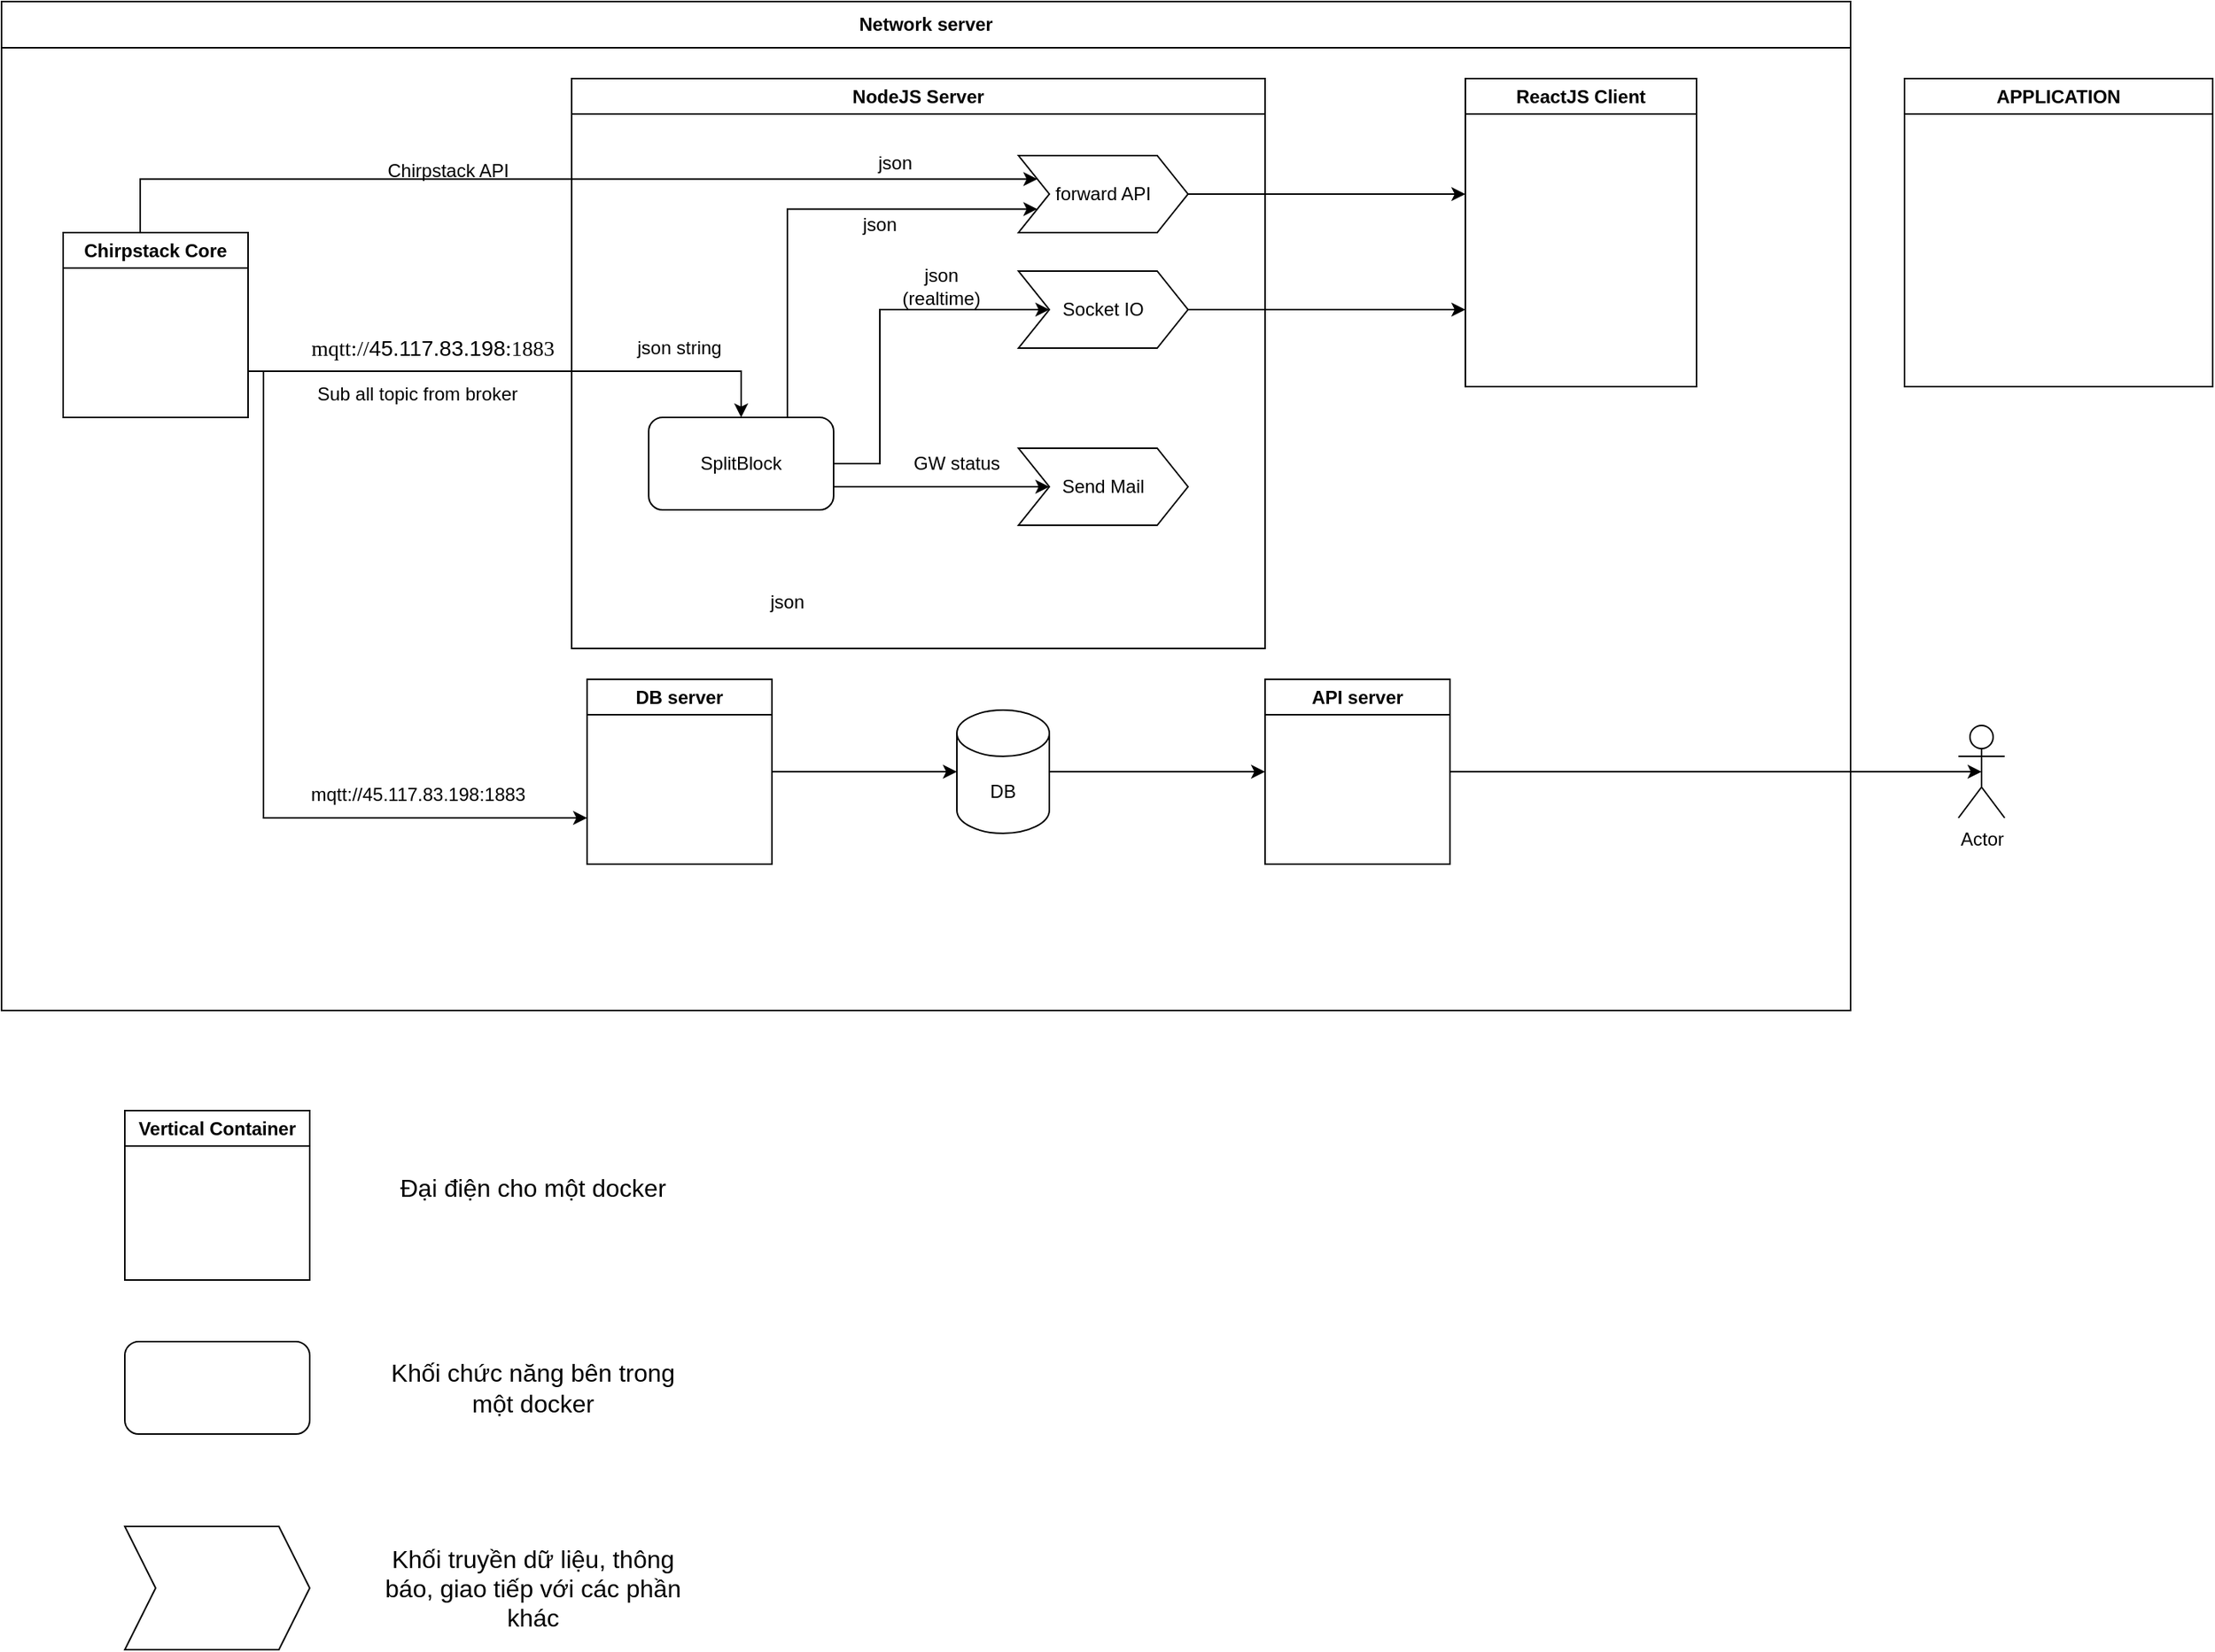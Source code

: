 <mxfile version="21.8.2" type="device">
  <diagram id="YKamyLihzdeygkNVfL7c" name="Page-1">
    <mxGraphModel dx="2643" dy="995" grid="1" gridSize="10" guides="1" tooltips="1" connect="1" arrows="1" fold="1" page="1" pageScale="1" pageWidth="850" pageHeight="1100" math="0" shadow="0">
      <root>
        <mxCell id="0" />
        <mxCell id="1" parent="0" />
        <mxCell id="2emBGJzmlN7qRdqkLx4S-1" value="Network server" style="swimlane;whiteSpace=wrap;html=1;startSize=30;" parent="1" vertex="1">
          <mxGeometry x="-160" y="160" width="1200" height="655" as="geometry" />
        </mxCell>
        <mxCell id="2emBGJzmlN7qRdqkLx4S-4" value="NodeJS Server" style="swimlane;whiteSpace=wrap;html=1;startSize=23;" parent="2emBGJzmlN7qRdqkLx4S-1" vertex="1">
          <mxGeometry x="370" y="50" width="450" height="370" as="geometry" />
        </mxCell>
        <mxCell id="2emBGJzmlN7qRdqkLx4S-10" style="edgeStyle=orthogonalEdgeStyle;rounded=0;orthogonalLoop=1;jettySize=auto;html=1;exitX=1;exitY=0.5;exitDx=0;exitDy=0;" parent="2emBGJzmlN7qRdqkLx4S-4" source="2emBGJzmlN7qRdqkLx4S-9" edge="1">
          <mxGeometry relative="1" as="geometry">
            <mxPoint x="580" y="75" as="targetPoint" />
          </mxGeometry>
        </mxCell>
        <mxCell id="2emBGJzmlN7qRdqkLx4S-9" value="forward API" style="shape=step;perimeter=stepPerimeter;whiteSpace=wrap;html=1;fixedSize=1;" parent="2emBGJzmlN7qRdqkLx4S-4" vertex="1">
          <mxGeometry x="290" y="50" width="110" height="50" as="geometry" />
        </mxCell>
        <mxCell id="omRhHb_NsxeCEJHoTCvg-2" style="edgeStyle=orthogonalEdgeStyle;rounded=0;orthogonalLoop=1;jettySize=auto;html=1;exitX=0.75;exitY=0;exitDx=0;exitDy=0;entryX=0;entryY=0.75;entryDx=0;entryDy=0;" parent="2emBGJzmlN7qRdqkLx4S-4" source="PWiSnrERmC7b8iS0QL00-4" target="2emBGJzmlN7qRdqkLx4S-9" edge="1">
          <mxGeometry relative="1" as="geometry">
            <Array as="points">
              <mxPoint x="140" y="85" />
            </Array>
          </mxGeometry>
        </mxCell>
        <mxCell id="omRhHb_NsxeCEJHoTCvg-5" style="edgeStyle=orthogonalEdgeStyle;rounded=0;orthogonalLoop=1;jettySize=auto;html=1;exitX=1;exitY=0.5;exitDx=0;exitDy=0;entryX=0;entryY=0.5;entryDx=0;entryDy=0;" parent="2emBGJzmlN7qRdqkLx4S-4" source="PWiSnrERmC7b8iS0QL00-4" target="omRhHb_NsxeCEJHoTCvg-4" edge="1">
          <mxGeometry relative="1" as="geometry">
            <Array as="points">
              <mxPoint x="200" y="250" />
              <mxPoint x="200" y="150" />
            </Array>
          </mxGeometry>
        </mxCell>
        <mxCell id="omRhHb_NsxeCEJHoTCvg-8" style="edgeStyle=orthogonalEdgeStyle;rounded=0;orthogonalLoop=1;jettySize=auto;html=1;exitX=1;exitY=0.75;exitDx=0;exitDy=0;entryX=0;entryY=0.5;entryDx=0;entryDy=0;" parent="2emBGJzmlN7qRdqkLx4S-4" source="PWiSnrERmC7b8iS0QL00-4" target="omRhHb_NsxeCEJHoTCvg-7" edge="1">
          <mxGeometry relative="1" as="geometry" />
        </mxCell>
        <mxCell id="PWiSnrERmC7b8iS0QL00-4" value="SplitBlock" style="rounded=1;whiteSpace=wrap;html=1;" parent="2emBGJzmlN7qRdqkLx4S-4" vertex="1">
          <mxGeometry x="50" y="220" width="120" height="60" as="geometry" />
        </mxCell>
        <mxCell id="omRhHb_NsxeCEJHoTCvg-4" value="Socket IO" style="shape=step;perimeter=stepPerimeter;whiteSpace=wrap;html=1;fixedSize=1;" parent="2emBGJzmlN7qRdqkLx4S-4" vertex="1">
          <mxGeometry x="290" y="125" width="110" height="50" as="geometry" />
        </mxCell>
        <mxCell id="omRhHb_NsxeCEJHoTCvg-7" value="Send Mail" style="shape=step;perimeter=stepPerimeter;whiteSpace=wrap;html=1;fixedSize=1;" parent="2emBGJzmlN7qRdqkLx4S-4" vertex="1">
          <mxGeometry x="290" y="240" width="110" height="50" as="geometry" />
        </mxCell>
        <mxCell id="omRhHb_NsxeCEJHoTCvg-10" value="json" style="text;html=1;strokeColor=none;fillColor=none;align=center;verticalAlign=middle;whiteSpace=wrap;rounded=0;" parent="2emBGJzmlN7qRdqkLx4S-4" vertex="1">
          <mxGeometry x="110" y="325" width="60" height="30" as="geometry" />
        </mxCell>
        <mxCell id="omRhHb_NsxeCEJHoTCvg-14" value="GW status" style="text;html=1;strokeColor=none;fillColor=none;align=center;verticalAlign=middle;whiteSpace=wrap;rounded=0;" parent="2emBGJzmlN7qRdqkLx4S-4" vertex="1">
          <mxGeometry x="220" y="235" width="60" height="30" as="geometry" />
        </mxCell>
        <mxCell id="omRhHb_NsxeCEJHoTCvg-15" value="json (realtime)" style="text;html=1;strokeColor=none;fillColor=none;align=center;verticalAlign=middle;whiteSpace=wrap;rounded=0;" parent="2emBGJzmlN7qRdqkLx4S-4" vertex="1">
          <mxGeometry x="210" y="120" width="60" height="30" as="geometry" />
        </mxCell>
        <mxCell id="omRhHb_NsxeCEJHoTCvg-16" value="json" style="text;html=1;strokeColor=none;fillColor=none;align=center;verticalAlign=middle;whiteSpace=wrap;rounded=0;" parent="2emBGJzmlN7qRdqkLx4S-4" vertex="1">
          <mxGeometry x="180" y="40" width="60" height="30" as="geometry" />
        </mxCell>
        <mxCell id="omRhHb_NsxeCEJHoTCvg-17" value="json" style="text;html=1;strokeColor=none;fillColor=none;align=center;verticalAlign=middle;whiteSpace=wrap;rounded=0;" parent="2emBGJzmlN7qRdqkLx4S-4" vertex="1">
          <mxGeometry x="170" y="80" width="60" height="30" as="geometry" />
        </mxCell>
        <mxCell id="omRhHb_NsxeCEJHoTCvg-18" value="json string" style="text;html=1;strokeColor=none;fillColor=none;align=center;verticalAlign=middle;whiteSpace=wrap;rounded=0;" parent="2emBGJzmlN7qRdqkLx4S-4" vertex="1">
          <mxGeometry x="40" y="160" width="60" height="30" as="geometry" />
        </mxCell>
        <mxCell id="2emBGJzmlN7qRdqkLx4S-23" style="edgeStyle=orthogonalEdgeStyle;rounded=0;orthogonalLoop=1;jettySize=auto;html=1;exitX=1;exitY=0.5;exitDx=0;exitDy=0;exitPerimeter=0;entryX=0;entryY=0.5;entryDx=0;entryDy=0;" parent="2emBGJzmlN7qRdqkLx4S-1" source="2emBGJzmlN7qRdqkLx4S-5" target="fAnWGSz6YnTBAP18Nboc-1" edge="1">
          <mxGeometry relative="1" as="geometry">
            <mxPoint x="765" y="500" as="targetPoint" />
          </mxGeometry>
        </mxCell>
        <mxCell id="2emBGJzmlN7qRdqkLx4S-5" value="DB" style="shape=cylinder3;whiteSpace=wrap;html=1;boundedLbl=1;backgroundOutline=1;size=15;" parent="2emBGJzmlN7qRdqkLx4S-1" vertex="1">
          <mxGeometry x="620" y="460" width="60" height="80" as="geometry" />
        </mxCell>
        <mxCell id="2emBGJzmlN7qRdqkLx4S-8" value="ReactJS Client" style="swimlane;whiteSpace=wrap;html=1;" parent="2emBGJzmlN7qRdqkLx4S-1" vertex="1">
          <mxGeometry x="950" y="50" width="150" height="200" as="geometry" />
        </mxCell>
        <mxCell id="omRhHb_NsxeCEJHoTCvg-6" style="edgeStyle=orthogonalEdgeStyle;rounded=0;orthogonalLoop=1;jettySize=auto;html=1;exitX=1;exitY=0.5;exitDx=0;exitDy=0;entryX=0;entryY=0.75;entryDx=0;entryDy=0;" parent="2emBGJzmlN7qRdqkLx4S-1" source="omRhHb_NsxeCEJHoTCvg-4" target="2emBGJzmlN7qRdqkLx4S-8" edge="1">
          <mxGeometry relative="1" as="geometry" />
        </mxCell>
        <mxCell id="fAnWGSz6YnTBAP18Nboc-1" value="API server" style="swimlane;whiteSpace=wrap;html=1;" vertex="1" parent="2emBGJzmlN7qRdqkLx4S-1">
          <mxGeometry x="820" y="440" width="120" height="120" as="geometry" />
        </mxCell>
        <mxCell id="fAnWGSz6YnTBAP18Nboc-2" value="DB server" style="swimlane;whiteSpace=wrap;html=1;" vertex="1" parent="2emBGJzmlN7qRdqkLx4S-1">
          <mxGeometry x="380" y="440" width="120" height="120" as="geometry" />
        </mxCell>
        <mxCell id="fAnWGSz6YnTBAP18Nboc-3" style="edgeStyle=orthogonalEdgeStyle;rounded=0;orthogonalLoop=1;jettySize=auto;html=1;exitX=1;exitY=0.5;exitDx=0;exitDy=0;entryX=0;entryY=0.5;entryDx=0;entryDy=0;entryPerimeter=0;" edge="1" parent="2emBGJzmlN7qRdqkLx4S-1" source="fAnWGSz6YnTBAP18Nboc-2" target="2emBGJzmlN7qRdqkLx4S-5">
          <mxGeometry relative="1" as="geometry" />
        </mxCell>
        <mxCell id="fAnWGSz6YnTBAP18Nboc-19" style="edgeStyle=orthogonalEdgeStyle;rounded=0;orthogonalLoop=1;jettySize=auto;html=1;exitX=1;exitY=0.75;exitDx=0;exitDy=0;entryX=0.5;entryY=0;entryDx=0;entryDy=0;" edge="1" parent="2emBGJzmlN7qRdqkLx4S-1" source="fAnWGSz6YnTBAP18Nboc-16" target="PWiSnrERmC7b8iS0QL00-4">
          <mxGeometry relative="1" as="geometry">
            <mxPoint x="410" y="215" as="targetPoint" />
            <Array as="points">
              <mxPoint x="480" y="240" />
            </Array>
          </mxGeometry>
        </mxCell>
        <mxCell id="fAnWGSz6YnTBAP18Nboc-20" style="edgeStyle=orthogonalEdgeStyle;rounded=0;orthogonalLoop=1;jettySize=auto;html=1;exitX=1;exitY=0.75;exitDx=0;exitDy=0;entryX=0;entryY=0.75;entryDx=0;entryDy=0;" edge="1" parent="2emBGJzmlN7qRdqkLx4S-1" source="fAnWGSz6YnTBAP18Nboc-16" target="fAnWGSz6YnTBAP18Nboc-2">
          <mxGeometry relative="1" as="geometry">
            <Array as="points">
              <mxPoint x="170" y="240" />
              <mxPoint x="170" y="530" />
            </Array>
          </mxGeometry>
        </mxCell>
        <mxCell id="fAnWGSz6YnTBAP18Nboc-16" value="Chirpstack Core" style="swimlane;whiteSpace=wrap;html=1;" vertex="1" parent="2emBGJzmlN7qRdqkLx4S-1">
          <mxGeometry x="40" y="150" width="120" height="120" as="geometry" />
        </mxCell>
        <mxCell id="2emBGJzmlN7qRdqkLx4S-13" style="edgeStyle=orthogonalEdgeStyle;rounded=0;orthogonalLoop=1;jettySize=auto;html=1;exitX=0;exitY=0;exitDx=50;exitDy=0;exitPerimeter=0;entryX=0;entryY=0.25;entryDx=0;entryDy=0;" parent="2emBGJzmlN7qRdqkLx4S-1" source="fAnWGSz6YnTBAP18Nboc-16" target="2emBGJzmlN7qRdqkLx4S-9" edge="1">
          <mxGeometry relative="1" as="geometry">
            <mxPoint x="100" y="145" as="sourcePoint" />
          </mxGeometry>
        </mxCell>
        <mxCell id="fAnWGSz6YnTBAP18Nboc-5" value="mqtt://45.117.83.198:1883" style="text;html=1;align=center;verticalAlign=middle;resizable=0;points=[];autosize=1;strokeColor=none;fillColor=none;" vertex="1" parent="2emBGJzmlN7qRdqkLx4S-1">
          <mxGeometry x="190" y="500" width="160" height="30" as="geometry" />
        </mxCell>
        <mxCell id="2emBGJzmlN7qRdqkLx4S-14" value="Chirpstack API" style="text;html=1;strokeColor=none;fillColor=none;align=center;verticalAlign=middle;whiteSpace=wrap;rounded=0;" parent="1" vertex="1">
          <mxGeometry x="80" y="255" width="100" height="30" as="geometry" />
        </mxCell>
        <mxCell id="2emBGJzmlN7qRdqkLx4S-26" value="&lt;p style=&quot;font-size: 14px; line-height: 19px;&quot;&gt;&lt;font style=&quot;background-color: rgb(255, 255, 255);&quot; face=&quot;Times New Roman&quot;&gt;mqtt://&lt;/font&gt;45.117.83.198&lt;span style=&quot;background-color: rgb(255, 255, 255); font-family: &amp;quot;Times New Roman&amp;quot;;&quot;&gt;:1883&lt;/span&gt;&lt;/p&gt;" style="text;html=1;strokeColor=none;fillColor=none;align=center;verticalAlign=middle;whiteSpace=wrap;rounded=0;" parent="1" vertex="1">
          <mxGeometry x="50" y="370" width="140" height="30" as="geometry" />
        </mxCell>
        <mxCell id="2emBGJzmlN7qRdqkLx4S-27" value="APPLICATION" style="swimlane;whiteSpace=wrap;html=1;" parent="1" vertex="1">
          <mxGeometry x="1075" y="210" width="200" height="200" as="geometry" />
        </mxCell>
        <mxCell id="PWiSnrERmC7b8iS0QL00-8" value="Sub all topic from broker" style="text;html=1;strokeColor=none;fillColor=none;align=center;verticalAlign=middle;whiteSpace=wrap;rounded=0;" parent="1" vertex="1">
          <mxGeometry x="40" y="400" width="140" height="30" as="geometry" />
        </mxCell>
        <mxCell id="fAnWGSz6YnTBAP18Nboc-6" style="edgeStyle=orthogonalEdgeStyle;rounded=0;orthogonalLoop=1;jettySize=auto;html=1;exitX=1;exitY=0.5;exitDx=0;exitDy=0;entryX=0.5;entryY=0.5;entryDx=0;entryDy=0;entryPerimeter=0;" edge="1" parent="1" source="fAnWGSz6YnTBAP18Nboc-1" target="fAnWGSz6YnTBAP18Nboc-10">
          <mxGeometry relative="1" as="geometry">
            <mxPoint x="1105" y="660.517" as="targetPoint" />
          </mxGeometry>
        </mxCell>
        <mxCell id="fAnWGSz6YnTBAP18Nboc-10" value="Actor" style="shape=umlActor;verticalLabelPosition=bottom;verticalAlign=top;html=1;outlineConnect=0;" vertex="1" parent="1">
          <mxGeometry x="1110" y="630" width="30" height="60" as="geometry" />
        </mxCell>
        <mxCell id="fAnWGSz6YnTBAP18Nboc-21" value="Vertical Container" style="swimlane;whiteSpace=wrap;html=1;" vertex="1" parent="1">
          <mxGeometry x="-80" y="880" width="120" height="110" as="geometry" />
        </mxCell>
        <mxCell id="fAnWGSz6YnTBAP18Nboc-22" value="&lt;span style=&quot;font-size: 16px;&quot;&gt;Đại điện cho một docker&lt;/span&gt;" style="text;html=1;strokeColor=none;fillColor=none;align=center;verticalAlign=middle;whiteSpace=wrap;rounded=0;" vertex="1" parent="1">
          <mxGeometry x="80" y="900" width="210" height="60" as="geometry" />
        </mxCell>
        <mxCell id="fAnWGSz6YnTBAP18Nboc-23" value="" style="rounded=1;whiteSpace=wrap;html=1;" vertex="1" parent="1">
          <mxGeometry x="-80" y="1030" width="120" height="60" as="geometry" />
        </mxCell>
        <mxCell id="fAnWGSz6YnTBAP18Nboc-24" value="&lt;span style=&quot;font-size: 16px;&quot;&gt;Khối chức năng bên trong một docker&lt;/span&gt;" style="text;html=1;strokeColor=none;fillColor=none;align=center;verticalAlign=middle;whiteSpace=wrap;rounded=0;" vertex="1" parent="1">
          <mxGeometry x="80" y="1030" width="210" height="60" as="geometry" />
        </mxCell>
        <mxCell id="fAnWGSz6YnTBAP18Nboc-25" value="" style="shape=step;perimeter=stepPerimeter;whiteSpace=wrap;html=1;fixedSize=1;" vertex="1" parent="1">
          <mxGeometry x="-80" y="1150" width="120" height="80" as="geometry" />
        </mxCell>
        <mxCell id="fAnWGSz6YnTBAP18Nboc-26" value="&lt;span style=&quot;font-size: 16px;&quot;&gt;Khối truyền dữ liệu, thông báo, giao tiếp với các phần khác&lt;/span&gt;" style="text;html=1;strokeColor=none;fillColor=none;align=center;verticalAlign=middle;whiteSpace=wrap;rounded=0;" vertex="1" parent="1">
          <mxGeometry x="80" y="1160" width="210" height="60" as="geometry" />
        </mxCell>
      </root>
    </mxGraphModel>
  </diagram>
</mxfile>

